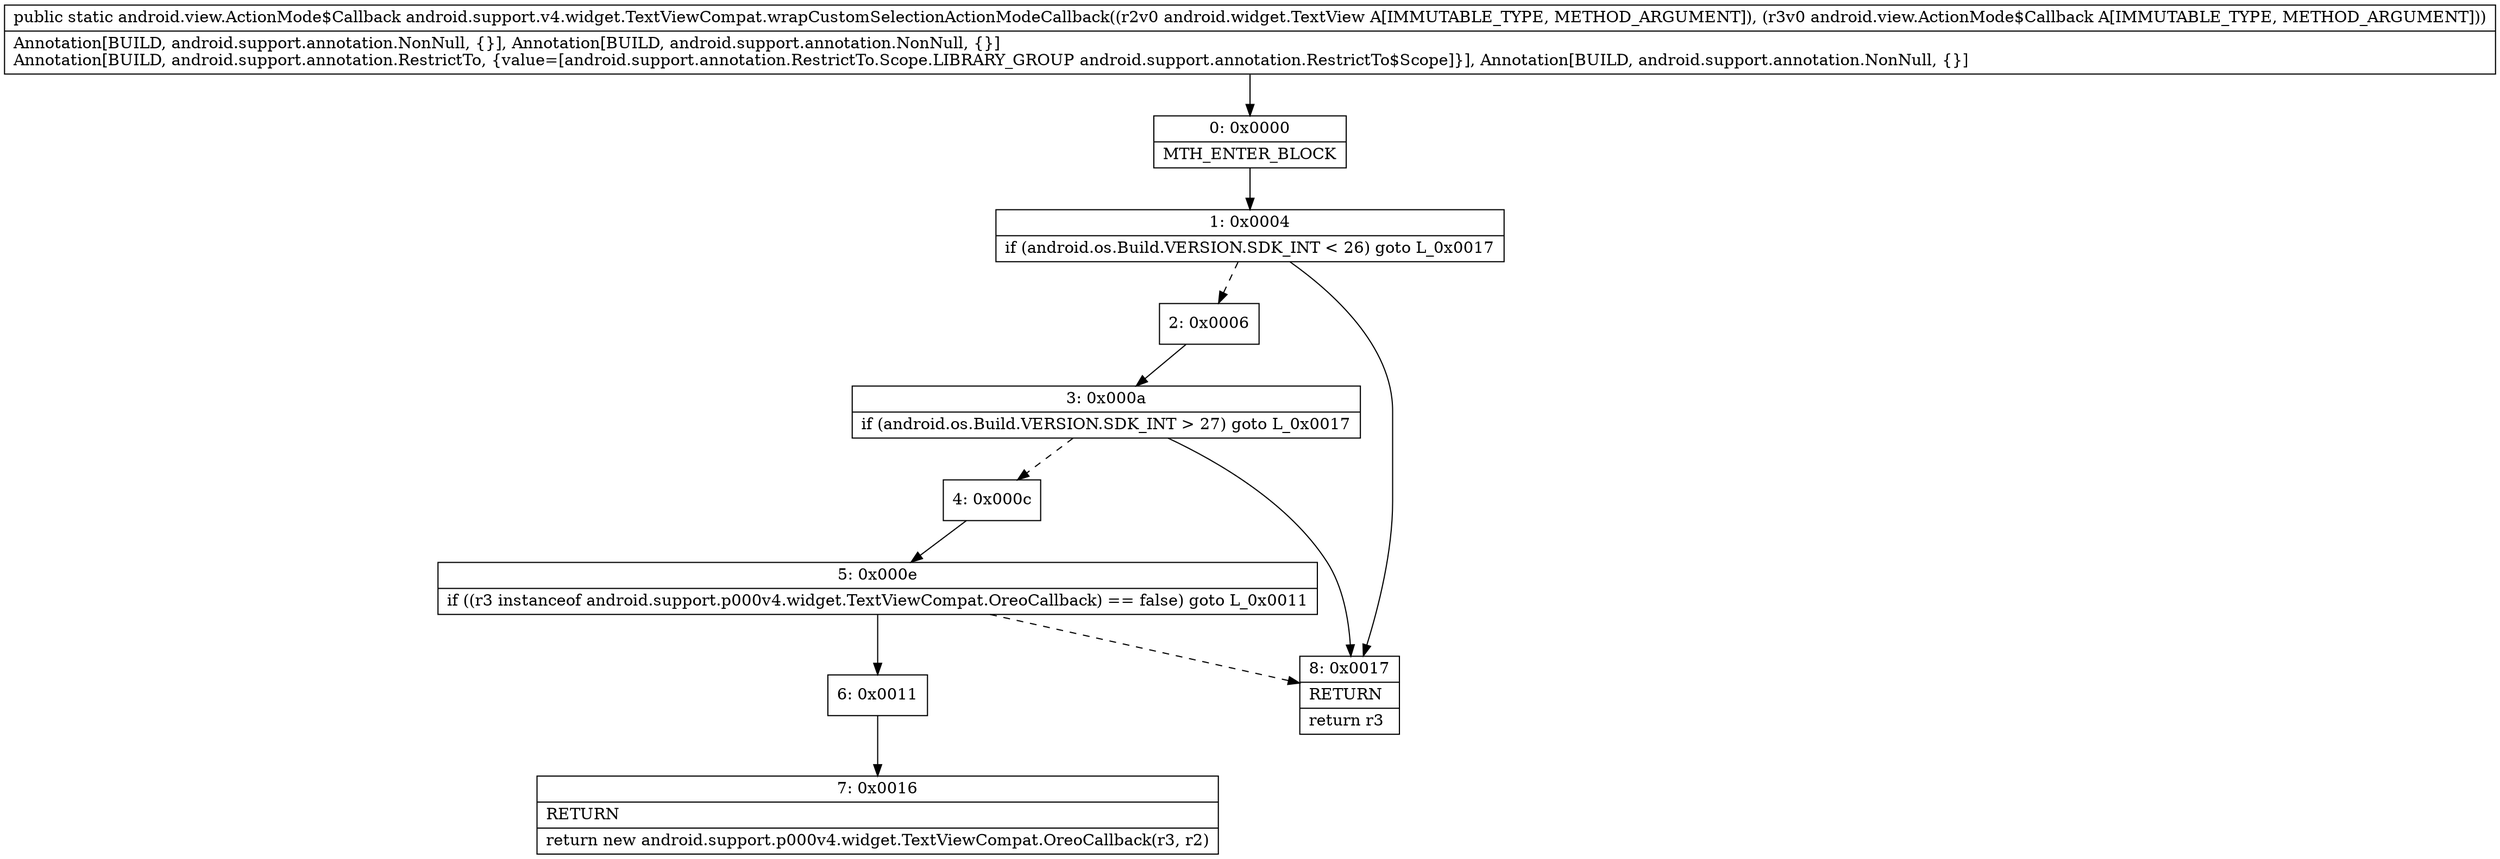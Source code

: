 digraph "CFG forandroid.support.v4.widget.TextViewCompat.wrapCustomSelectionActionModeCallback(Landroid\/widget\/TextView;Landroid\/view\/ActionMode$Callback;)Landroid\/view\/ActionMode$Callback;" {
Node_0 [shape=record,label="{0\:\ 0x0000|MTH_ENTER_BLOCK\l}"];
Node_1 [shape=record,label="{1\:\ 0x0004|if (android.os.Build.VERSION.SDK_INT \< 26) goto L_0x0017\l}"];
Node_2 [shape=record,label="{2\:\ 0x0006}"];
Node_3 [shape=record,label="{3\:\ 0x000a|if (android.os.Build.VERSION.SDK_INT \> 27) goto L_0x0017\l}"];
Node_4 [shape=record,label="{4\:\ 0x000c}"];
Node_5 [shape=record,label="{5\:\ 0x000e|if ((r3 instanceof android.support.p000v4.widget.TextViewCompat.OreoCallback) == false) goto L_0x0011\l}"];
Node_6 [shape=record,label="{6\:\ 0x0011}"];
Node_7 [shape=record,label="{7\:\ 0x0016|RETURN\l|return new android.support.p000v4.widget.TextViewCompat.OreoCallback(r3, r2)\l}"];
Node_8 [shape=record,label="{8\:\ 0x0017|RETURN\l|return r3\l}"];
MethodNode[shape=record,label="{public static android.view.ActionMode$Callback android.support.v4.widget.TextViewCompat.wrapCustomSelectionActionModeCallback((r2v0 android.widget.TextView A[IMMUTABLE_TYPE, METHOD_ARGUMENT]), (r3v0 android.view.ActionMode$Callback A[IMMUTABLE_TYPE, METHOD_ARGUMENT]))  | Annotation[BUILD, android.support.annotation.NonNull, \{\}], Annotation[BUILD, android.support.annotation.NonNull, \{\}]\lAnnotation[BUILD, android.support.annotation.RestrictTo, \{value=[android.support.annotation.RestrictTo.Scope.LIBRARY_GROUP android.support.annotation.RestrictTo$Scope]\}], Annotation[BUILD, android.support.annotation.NonNull, \{\}]\l}"];
MethodNode -> Node_0;
Node_0 -> Node_1;
Node_1 -> Node_2[style=dashed];
Node_1 -> Node_8;
Node_2 -> Node_3;
Node_3 -> Node_4[style=dashed];
Node_3 -> Node_8;
Node_4 -> Node_5;
Node_5 -> Node_6;
Node_5 -> Node_8[style=dashed];
Node_6 -> Node_7;
}


